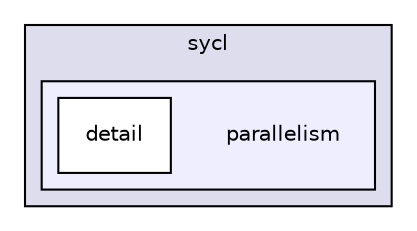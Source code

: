 digraph "include/CL/sycl/parallelism" {
  bgcolor=transparent;
  compound=true
  node [ fontsize="10", fontname="Helvetica"];
  edge [ labelfontsize="10", labelfontname="Helvetica"];
  subgraph clusterdir_4bef967d9c7eaa2325e916f612585166 {
    graph [ bgcolor="#ddddee", pencolor="black", label="sycl" fontname="Helvetica", fontsize="10", URL="dir_4bef967d9c7eaa2325e916f612585166.html"]
  subgraph clusterdir_a18b4360666c55a0969029118deaa9e8 {
    graph [ bgcolor="#eeeeff", pencolor="black", label="" URL="dir_a18b4360666c55a0969029118deaa9e8.html"];
    dir_a18b4360666c55a0969029118deaa9e8 [shape=plaintext label="parallelism"];
    dir_07eb338067a4d9416e0fbb2fe7e7c75d [shape=box label="detail" color="black" fillcolor="white" style="filled" URL="dir_07eb338067a4d9416e0fbb2fe7e7c75d.html"];
  }
  }
}
